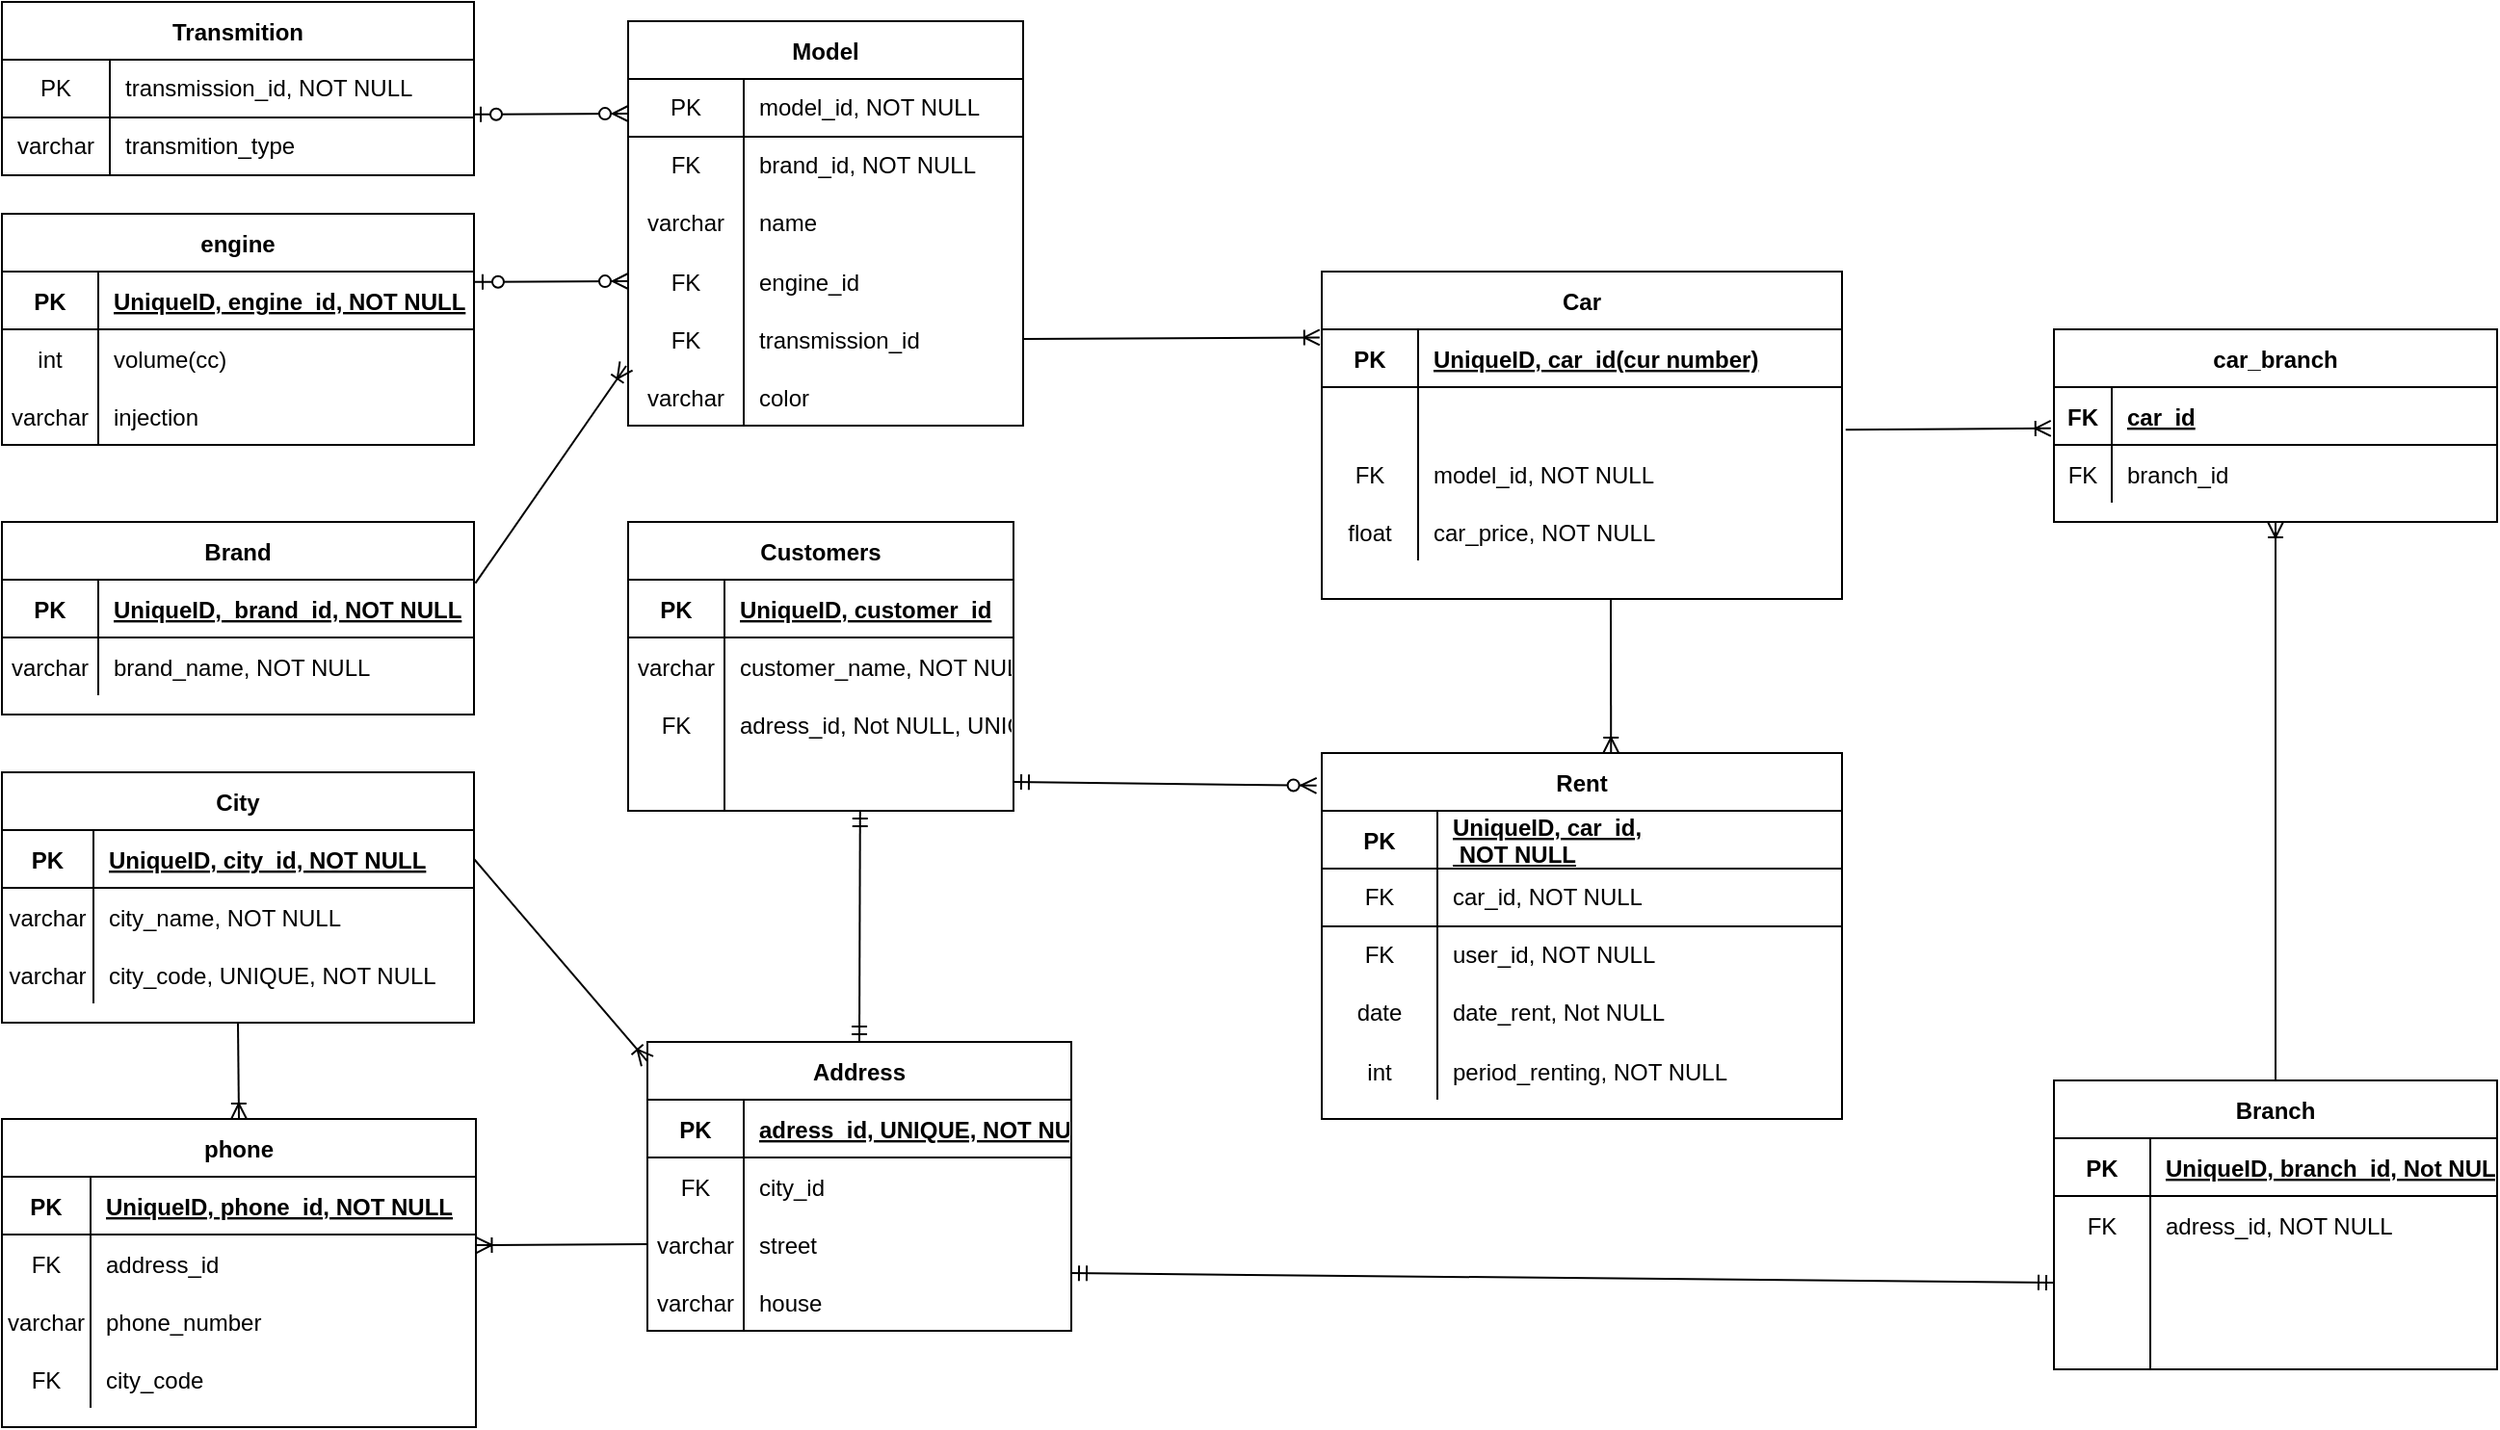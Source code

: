<mxfile version="15.5.9"><diagram id="n2FGrlMQgAxta0xHCmHT" name="Page-1"><mxGraphModel dx="3049" dy="2463" grid="1" gridSize="10" guides="1" tooltips="1" connect="1" arrows="1" fold="1" page="1" pageScale="1" pageWidth="827" pageHeight="1169" math="0" shadow="0"><root><mxCell id="0"/><mxCell id="1" parent="0"/><mxCell id="VEFFfXnzLs8elTCAbuvo-386" value="Customers" style="shape=table;startSize=30;container=1;collapsible=1;childLayout=tableLayout;fixedRows=1;rowLines=0;fontStyle=1;align=center;resizeLast=1;" parent="1" vertex="1"><mxGeometry y="-830" width="200" height="150" as="geometry"/></mxCell><mxCell id="VEFFfXnzLs8elTCAbuvo-387" value="" style="shape=partialRectangle;collapsible=0;dropTarget=0;pointerEvents=0;fillColor=none;top=0;left=0;bottom=1;right=0;points=[[0,0.5],[1,0.5]];portConstraint=eastwest;" parent="VEFFfXnzLs8elTCAbuvo-386" vertex="1"><mxGeometry y="30" width="200" height="30" as="geometry"/></mxCell><mxCell id="VEFFfXnzLs8elTCAbuvo-388" value="PK" style="shape=partialRectangle;connectable=0;fillColor=none;top=0;left=0;bottom=0;right=0;fontStyle=1;overflow=hidden;" parent="VEFFfXnzLs8elTCAbuvo-387" vertex="1"><mxGeometry width="50" height="30" as="geometry"><mxRectangle width="50" height="30" as="alternateBounds"/></mxGeometry></mxCell><mxCell id="VEFFfXnzLs8elTCAbuvo-389" value="UniqueID, customer_id" style="shape=partialRectangle;connectable=0;fillColor=none;top=0;left=0;bottom=0;right=0;align=left;spacingLeft=6;fontStyle=5;overflow=hidden;" parent="VEFFfXnzLs8elTCAbuvo-387" vertex="1"><mxGeometry x="50" width="150" height="30" as="geometry"><mxRectangle width="150" height="30" as="alternateBounds"/></mxGeometry></mxCell><mxCell id="VEFFfXnzLs8elTCAbuvo-390" value="" style="shape=partialRectangle;collapsible=0;dropTarget=0;pointerEvents=0;fillColor=none;top=0;left=0;bottom=0;right=0;points=[[0,0.5],[1,0.5]];portConstraint=eastwest;" parent="VEFFfXnzLs8elTCAbuvo-386" vertex="1"><mxGeometry y="60" width="200" height="30" as="geometry"/></mxCell><mxCell id="VEFFfXnzLs8elTCAbuvo-391" value="varchar" style="shape=partialRectangle;connectable=0;fillColor=none;top=0;left=0;bottom=0;right=0;editable=1;overflow=hidden;" parent="VEFFfXnzLs8elTCAbuvo-390" vertex="1"><mxGeometry width="50" height="30" as="geometry"><mxRectangle width="50" height="30" as="alternateBounds"/></mxGeometry></mxCell><mxCell id="VEFFfXnzLs8elTCAbuvo-392" value="customer_name, NOT NULL" style="shape=partialRectangle;connectable=0;fillColor=none;top=0;left=0;bottom=0;right=0;align=left;spacingLeft=6;overflow=hidden;" parent="VEFFfXnzLs8elTCAbuvo-390" vertex="1"><mxGeometry x="50" width="150" height="30" as="geometry"><mxRectangle width="150" height="30" as="alternateBounds"/></mxGeometry></mxCell><mxCell id="VEFFfXnzLs8elTCAbuvo-578" value="" style="shape=partialRectangle;collapsible=0;dropTarget=0;pointerEvents=0;fillColor=none;top=0;left=0;bottom=0;right=0;points=[[0,0.5],[1,0.5]];portConstraint=eastwest;" parent="VEFFfXnzLs8elTCAbuvo-386" vertex="1"><mxGeometry y="90" width="200" height="30" as="geometry"/></mxCell><mxCell id="VEFFfXnzLs8elTCAbuvo-579" value="FK" style="shape=partialRectangle;connectable=0;fillColor=none;top=0;left=0;bottom=0;right=0;fontStyle=0;overflow=hidden;" parent="VEFFfXnzLs8elTCAbuvo-578" vertex="1"><mxGeometry width="50" height="30" as="geometry"><mxRectangle width="50" height="30" as="alternateBounds"/></mxGeometry></mxCell><mxCell id="VEFFfXnzLs8elTCAbuvo-580" value="adress_id, Not NULL, UNIQUE" style="shape=partialRectangle;connectable=0;fillColor=none;top=0;left=0;bottom=0;right=0;align=left;spacingLeft=6;fontStyle=0;overflow=hidden;" parent="VEFFfXnzLs8elTCAbuvo-578" vertex="1"><mxGeometry x="50" width="150" height="30" as="geometry"><mxRectangle width="150" height="30" as="alternateBounds"/></mxGeometry></mxCell><mxCell id="VEFFfXnzLs8elTCAbuvo-393" value="" style="shape=partialRectangle;collapsible=0;dropTarget=0;pointerEvents=0;fillColor=none;top=0;left=0;bottom=0;right=0;points=[[0,0.5],[1,0.5]];portConstraint=eastwest;" parent="VEFFfXnzLs8elTCAbuvo-386" vertex="1"><mxGeometry y="120" width="200" height="30" as="geometry"/></mxCell><mxCell id="VEFFfXnzLs8elTCAbuvo-394" value="" style="shape=partialRectangle;connectable=0;fillColor=none;top=0;left=0;bottom=0;right=0;editable=1;overflow=hidden;" parent="VEFFfXnzLs8elTCAbuvo-393" vertex="1"><mxGeometry width="50" height="30" as="geometry"><mxRectangle width="50" height="30" as="alternateBounds"/></mxGeometry></mxCell><mxCell id="VEFFfXnzLs8elTCAbuvo-395" value="" style="shape=partialRectangle;connectable=0;fillColor=none;top=0;left=0;bottom=0;right=0;align=left;spacingLeft=6;overflow=hidden;" parent="VEFFfXnzLs8elTCAbuvo-393" vertex="1"><mxGeometry x="50" width="150" height="30" as="geometry"><mxRectangle width="150" height="30" as="alternateBounds"/></mxGeometry></mxCell><mxCell id="VEFFfXnzLs8elTCAbuvo-399" value="Address" style="shape=table;startSize=30;container=1;collapsible=1;childLayout=tableLayout;fixedRows=1;rowLines=0;fontStyle=1;align=center;resizeLast=1;" parent="1" vertex="1"><mxGeometry x="10" y="-560" width="220" height="150" as="geometry"/></mxCell><mxCell id="VEFFfXnzLs8elTCAbuvo-400" value="" style="shape=partialRectangle;collapsible=0;dropTarget=0;pointerEvents=0;fillColor=none;top=0;left=0;bottom=1;right=0;points=[[0,0.5],[1,0.5]];portConstraint=eastwest;" parent="VEFFfXnzLs8elTCAbuvo-399" vertex="1"><mxGeometry y="30" width="220" height="30" as="geometry"/></mxCell><mxCell id="VEFFfXnzLs8elTCAbuvo-401" value="PK" style="shape=partialRectangle;connectable=0;fillColor=none;top=0;left=0;bottom=0;right=0;fontStyle=1;overflow=hidden;" parent="VEFFfXnzLs8elTCAbuvo-400" vertex="1"><mxGeometry width="50" height="30" as="geometry"><mxRectangle width="50" height="30" as="alternateBounds"/></mxGeometry></mxCell><mxCell id="VEFFfXnzLs8elTCAbuvo-402" value="adress_id, UNIQUE, NOT NULL" style="shape=partialRectangle;connectable=0;fillColor=none;top=0;left=0;bottom=0;right=0;align=left;spacingLeft=6;fontStyle=5;overflow=hidden;" parent="VEFFfXnzLs8elTCAbuvo-400" vertex="1"><mxGeometry x="50" width="170" height="30" as="geometry"><mxRectangle width="170" height="30" as="alternateBounds"/></mxGeometry></mxCell><mxCell id="VEFFfXnzLs8elTCAbuvo-403" value="" style="shape=partialRectangle;collapsible=0;dropTarget=0;pointerEvents=0;fillColor=none;top=0;left=0;bottom=0;right=0;points=[[0,0.5],[1,0.5]];portConstraint=eastwest;" parent="VEFFfXnzLs8elTCAbuvo-399" vertex="1"><mxGeometry y="60" width="220" height="30" as="geometry"/></mxCell><mxCell id="VEFFfXnzLs8elTCAbuvo-404" value="FK" style="shape=partialRectangle;connectable=0;fillColor=none;top=0;left=0;bottom=0;right=0;editable=1;overflow=hidden;" parent="VEFFfXnzLs8elTCAbuvo-403" vertex="1"><mxGeometry width="50" height="30" as="geometry"><mxRectangle width="50" height="30" as="alternateBounds"/></mxGeometry></mxCell><mxCell id="VEFFfXnzLs8elTCAbuvo-405" value="city_id" style="shape=partialRectangle;connectable=0;fillColor=none;top=0;left=0;bottom=0;right=0;align=left;spacingLeft=6;overflow=hidden;" parent="VEFFfXnzLs8elTCAbuvo-403" vertex="1"><mxGeometry x="50" width="170" height="30" as="geometry"><mxRectangle width="170" height="30" as="alternateBounds"/></mxGeometry></mxCell><mxCell id="VEFFfXnzLs8elTCAbuvo-478" value="" style="shape=partialRectangle;collapsible=0;dropTarget=0;pointerEvents=0;fillColor=none;top=0;left=0;bottom=0;right=0;points=[[0,0.5],[1,0.5]];portConstraint=eastwest;" parent="VEFFfXnzLs8elTCAbuvo-399" vertex="1"><mxGeometry y="90" width="220" height="30" as="geometry"/></mxCell><mxCell id="VEFFfXnzLs8elTCAbuvo-479" value="varchar" style="shape=partialRectangle;connectable=0;fillColor=none;top=0;left=0;bottom=0;right=0;editable=1;overflow=hidden;" parent="VEFFfXnzLs8elTCAbuvo-478" vertex="1"><mxGeometry width="50" height="30" as="geometry"><mxRectangle width="50" height="30" as="alternateBounds"/></mxGeometry></mxCell><mxCell id="VEFFfXnzLs8elTCAbuvo-480" value="street" style="shape=partialRectangle;connectable=0;fillColor=none;top=0;left=0;bottom=0;right=0;align=left;spacingLeft=6;overflow=hidden;" parent="VEFFfXnzLs8elTCAbuvo-478" vertex="1"><mxGeometry x="50" width="170" height="30" as="geometry"><mxRectangle width="170" height="30" as="alternateBounds"/></mxGeometry></mxCell><mxCell id="VEFFfXnzLs8elTCAbuvo-481" value="" style="shape=partialRectangle;collapsible=0;dropTarget=0;pointerEvents=0;fillColor=none;top=0;left=0;bottom=0;right=0;points=[[0,0.5],[1,0.5]];portConstraint=eastwest;" parent="VEFFfXnzLs8elTCAbuvo-399" vertex="1"><mxGeometry y="120" width="220" height="30" as="geometry"/></mxCell><mxCell id="VEFFfXnzLs8elTCAbuvo-482" value="varchar" style="shape=partialRectangle;connectable=0;fillColor=none;top=0;left=0;bottom=0;right=0;editable=1;overflow=hidden;" parent="VEFFfXnzLs8elTCAbuvo-481" vertex="1"><mxGeometry width="50" height="30" as="geometry"><mxRectangle width="50" height="30" as="alternateBounds"/></mxGeometry></mxCell><mxCell id="VEFFfXnzLs8elTCAbuvo-483" value="house" style="shape=partialRectangle;connectable=0;fillColor=none;top=0;left=0;bottom=0;right=0;align=left;spacingLeft=6;overflow=hidden;" parent="VEFFfXnzLs8elTCAbuvo-481" vertex="1"><mxGeometry x="50" width="170" height="30" as="geometry"><mxRectangle width="170" height="30" as="alternateBounds"/></mxGeometry></mxCell><mxCell id="VEFFfXnzLs8elTCAbuvo-414" value="Car" style="shape=table;startSize=30;container=1;collapsible=1;childLayout=tableLayout;fixedRows=1;rowLines=0;fontStyle=1;align=center;resizeLast=1;" parent="1" vertex="1"><mxGeometry x="360" y="-960" width="270" height="170" as="geometry"/></mxCell><mxCell id="VEFFfXnzLs8elTCAbuvo-415" value="" style="shape=partialRectangle;collapsible=0;dropTarget=0;pointerEvents=0;fillColor=none;top=0;left=0;bottom=1;right=0;points=[[0,0.5],[1,0.5]];portConstraint=eastwest;" parent="VEFFfXnzLs8elTCAbuvo-414" vertex="1"><mxGeometry y="30" width="270" height="30" as="geometry"/></mxCell><mxCell id="VEFFfXnzLs8elTCAbuvo-416" value="PK" style="shape=partialRectangle;connectable=0;fillColor=none;top=0;left=0;bottom=0;right=0;fontStyle=1;overflow=hidden;" parent="VEFFfXnzLs8elTCAbuvo-415" vertex="1"><mxGeometry width="50" height="30" as="geometry"><mxRectangle width="50" height="30" as="alternateBounds"/></mxGeometry></mxCell><mxCell id="VEFFfXnzLs8elTCAbuvo-417" value="UniqueID, car_id(cur number)" style="shape=partialRectangle;connectable=0;fillColor=none;top=0;left=0;bottom=0;right=0;align=left;spacingLeft=6;fontStyle=5;overflow=hidden;" parent="VEFFfXnzLs8elTCAbuvo-415" vertex="1"><mxGeometry x="50" width="220" height="30" as="geometry"><mxRectangle width="220" height="30" as="alternateBounds"/></mxGeometry></mxCell><mxCell id="VEFFfXnzLs8elTCAbuvo-418" value="" style="shape=partialRectangle;collapsible=0;dropTarget=0;pointerEvents=0;fillColor=none;top=0;left=0;bottom=0;right=0;points=[[0,0.5],[1,0.5]];portConstraint=eastwest;" parent="VEFFfXnzLs8elTCAbuvo-414" vertex="1"><mxGeometry y="60" width="270" height="30" as="geometry"/></mxCell><mxCell id="VEFFfXnzLs8elTCAbuvo-419" value="" style="shape=partialRectangle;connectable=0;fillColor=none;top=0;left=0;bottom=0;right=0;editable=1;overflow=hidden;" parent="VEFFfXnzLs8elTCAbuvo-418" vertex="1"><mxGeometry width="50" height="30" as="geometry"><mxRectangle width="50" height="30" as="alternateBounds"/></mxGeometry></mxCell><mxCell id="VEFFfXnzLs8elTCAbuvo-420" value="" style="shape=partialRectangle;connectable=0;fillColor=none;top=0;left=0;bottom=0;right=0;align=left;spacingLeft=6;overflow=hidden;" parent="VEFFfXnzLs8elTCAbuvo-418" vertex="1"><mxGeometry x="50" width="220" height="30" as="geometry"><mxRectangle width="220" height="30" as="alternateBounds"/></mxGeometry></mxCell><mxCell id="VEFFfXnzLs8elTCAbuvo-509" value="" style="shape=partialRectangle;collapsible=0;dropTarget=0;pointerEvents=0;fillColor=none;top=0;left=0;bottom=0;right=0;points=[[0,0.5],[1,0.5]];portConstraint=eastwest;" parent="VEFFfXnzLs8elTCAbuvo-414" vertex="1"><mxGeometry y="90" width="270" height="30" as="geometry"/></mxCell><mxCell id="VEFFfXnzLs8elTCAbuvo-510" value="FK" style="shape=partialRectangle;connectable=0;fillColor=none;top=0;left=0;bottom=0;right=0;editable=1;overflow=hidden;" parent="VEFFfXnzLs8elTCAbuvo-509" vertex="1"><mxGeometry width="50" height="30" as="geometry"><mxRectangle width="50" height="30" as="alternateBounds"/></mxGeometry></mxCell><mxCell id="VEFFfXnzLs8elTCAbuvo-511" value="model_id, NOT NULL" style="shape=partialRectangle;connectable=0;fillColor=none;top=0;left=0;bottom=0;right=0;align=left;spacingLeft=6;overflow=hidden;" parent="VEFFfXnzLs8elTCAbuvo-509" vertex="1"><mxGeometry x="50" width="220" height="30" as="geometry"><mxRectangle width="220" height="30" as="alternateBounds"/></mxGeometry></mxCell><mxCell id="VEFFfXnzLs8elTCAbuvo-421" value="" style="shape=partialRectangle;collapsible=0;dropTarget=0;pointerEvents=0;fillColor=none;top=0;left=0;bottom=0;right=0;points=[[0,0.5],[1,0.5]];portConstraint=eastwest;" parent="VEFFfXnzLs8elTCAbuvo-414" vertex="1"><mxGeometry y="120" width="270" height="30" as="geometry"/></mxCell><mxCell id="VEFFfXnzLs8elTCAbuvo-422" value="float" style="shape=partialRectangle;connectable=0;fillColor=none;top=0;left=0;bottom=0;right=0;editable=1;overflow=hidden;" parent="VEFFfXnzLs8elTCAbuvo-421" vertex="1"><mxGeometry width="50" height="30" as="geometry"><mxRectangle width="50" height="30" as="alternateBounds"/></mxGeometry></mxCell><mxCell id="VEFFfXnzLs8elTCAbuvo-423" value="car_price, NOT NULL" style="shape=partialRectangle;connectable=0;fillColor=none;top=0;left=0;bottom=0;right=0;align=left;spacingLeft=6;overflow=hidden;" parent="VEFFfXnzLs8elTCAbuvo-421" vertex="1"><mxGeometry x="50" width="220" height="30" as="geometry"><mxRectangle width="220" height="30" as="alternateBounds"/></mxGeometry></mxCell><mxCell id="VEFFfXnzLs8elTCAbuvo-460" value="Branch" style="shape=table;startSize=30;container=1;collapsible=1;childLayout=tableLayout;fixedRows=1;rowLines=0;fontStyle=1;align=center;resizeLast=1;" parent="1" vertex="1"><mxGeometry x="740" y="-540" width="230" height="150" as="geometry"/></mxCell><mxCell id="VEFFfXnzLs8elTCAbuvo-461" value="" style="shape=partialRectangle;collapsible=0;dropTarget=0;pointerEvents=0;fillColor=none;top=0;left=0;bottom=1;right=0;points=[[0,0.5],[1,0.5]];portConstraint=eastwest;" parent="VEFFfXnzLs8elTCAbuvo-460" vertex="1"><mxGeometry y="30" width="230" height="30" as="geometry"/></mxCell><mxCell id="VEFFfXnzLs8elTCAbuvo-462" value="PK" style="shape=partialRectangle;connectable=0;fillColor=none;top=0;left=0;bottom=0;right=0;fontStyle=1;overflow=hidden;" parent="VEFFfXnzLs8elTCAbuvo-461" vertex="1"><mxGeometry width="50" height="30" as="geometry"><mxRectangle width="50" height="30" as="alternateBounds"/></mxGeometry></mxCell><mxCell id="VEFFfXnzLs8elTCAbuvo-463" value="UniqueID, branch_id, Not NULL" style="shape=partialRectangle;connectable=0;fillColor=none;top=0;left=0;bottom=0;right=0;align=left;spacingLeft=6;fontStyle=5;overflow=hidden;" parent="VEFFfXnzLs8elTCAbuvo-461" vertex="1"><mxGeometry x="50" width="180" height="30" as="geometry"><mxRectangle width="180" height="30" as="alternateBounds"/></mxGeometry></mxCell><mxCell id="VEFFfXnzLs8elTCAbuvo-487" value="" style="shape=partialRectangle;collapsible=0;dropTarget=0;pointerEvents=0;fillColor=none;top=0;left=0;bottom=0;right=0;points=[[0,0.5],[1,0.5]];portConstraint=eastwest;" parent="VEFFfXnzLs8elTCAbuvo-460" vertex="1"><mxGeometry y="60" width="230" height="30" as="geometry"/></mxCell><mxCell id="VEFFfXnzLs8elTCAbuvo-488" value="FK" style="shape=partialRectangle;connectable=0;fillColor=none;top=0;left=0;bottom=0;right=0;editable=1;overflow=hidden;" parent="VEFFfXnzLs8elTCAbuvo-487" vertex="1"><mxGeometry width="50" height="30" as="geometry"><mxRectangle width="50" height="30" as="alternateBounds"/></mxGeometry></mxCell><mxCell id="VEFFfXnzLs8elTCAbuvo-489" value="adress_id, NOT NULL" style="shape=partialRectangle;connectable=0;fillColor=none;top=0;left=0;bottom=0;right=0;align=left;spacingLeft=6;overflow=hidden;" parent="VEFFfXnzLs8elTCAbuvo-487" vertex="1"><mxGeometry x="50" width="180" height="30" as="geometry"><mxRectangle width="180" height="30" as="alternateBounds"/></mxGeometry></mxCell><mxCell id="VEFFfXnzLs8elTCAbuvo-484" value="" style="shape=partialRectangle;collapsible=0;dropTarget=0;pointerEvents=0;fillColor=none;top=0;left=0;bottom=0;right=0;points=[[0,0.5],[1,0.5]];portConstraint=eastwest;" parent="VEFFfXnzLs8elTCAbuvo-460" vertex="1"><mxGeometry y="90" width="230" height="30" as="geometry"/></mxCell><mxCell id="VEFFfXnzLs8elTCAbuvo-485" value="" style="shape=partialRectangle;connectable=0;fillColor=none;top=0;left=0;bottom=0;right=0;editable=1;overflow=hidden;" parent="VEFFfXnzLs8elTCAbuvo-484" vertex="1"><mxGeometry width="50" height="30" as="geometry"><mxRectangle width="50" height="30" as="alternateBounds"/></mxGeometry></mxCell><mxCell id="VEFFfXnzLs8elTCAbuvo-486" value="" style="shape=partialRectangle;connectable=0;fillColor=none;top=0;left=0;bottom=0;right=0;align=left;spacingLeft=6;overflow=hidden;" parent="VEFFfXnzLs8elTCAbuvo-484" vertex="1"><mxGeometry x="50" width="180" height="30" as="geometry"><mxRectangle width="180" height="30" as="alternateBounds"/></mxGeometry></mxCell><mxCell id="VEFFfXnzLs8elTCAbuvo-464" value="" style="shape=partialRectangle;collapsible=0;dropTarget=0;pointerEvents=0;fillColor=none;top=0;left=0;bottom=0;right=0;points=[[0,0.5],[1,0.5]];portConstraint=eastwest;" parent="VEFFfXnzLs8elTCAbuvo-460" vertex="1"><mxGeometry y="120" width="230" height="30" as="geometry"/></mxCell><mxCell id="VEFFfXnzLs8elTCAbuvo-465" value="" style="shape=partialRectangle;connectable=0;fillColor=none;top=0;left=0;bottom=0;right=0;editable=1;overflow=hidden;" parent="VEFFfXnzLs8elTCAbuvo-464" vertex="1"><mxGeometry width="50" height="30" as="geometry"><mxRectangle width="50" height="30" as="alternateBounds"/></mxGeometry></mxCell><mxCell id="VEFFfXnzLs8elTCAbuvo-466" value="" style="shape=partialRectangle;connectable=0;fillColor=none;top=0;left=0;bottom=0;right=0;align=left;spacingLeft=6;overflow=hidden;" parent="VEFFfXnzLs8elTCAbuvo-464" vertex="1"><mxGeometry x="50" width="180" height="30" as="geometry"><mxRectangle width="180" height="30" as="alternateBounds"/></mxGeometry></mxCell><mxCell id="VEFFfXnzLs8elTCAbuvo-496" value="Brand" style="shape=table;startSize=30;container=1;collapsible=1;childLayout=tableLayout;fixedRows=1;rowLines=0;fontStyle=1;align=center;resizeLast=1;" parent="1" vertex="1"><mxGeometry x="-325" y="-830" width="245" height="100" as="geometry"/></mxCell><mxCell id="VEFFfXnzLs8elTCAbuvo-497" value="" style="shape=partialRectangle;collapsible=0;dropTarget=0;pointerEvents=0;fillColor=none;top=0;left=0;bottom=1;right=0;points=[[0,0.5],[1,0.5]];portConstraint=eastwest;" parent="VEFFfXnzLs8elTCAbuvo-496" vertex="1"><mxGeometry y="30" width="245" height="30" as="geometry"/></mxCell><mxCell id="VEFFfXnzLs8elTCAbuvo-498" value="PK" style="shape=partialRectangle;connectable=0;fillColor=none;top=0;left=0;bottom=0;right=0;fontStyle=1;overflow=hidden;" parent="VEFFfXnzLs8elTCAbuvo-497" vertex="1"><mxGeometry width="50" height="30" as="geometry"><mxRectangle width="50" height="30" as="alternateBounds"/></mxGeometry></mxCell><mxCell id="VEFFfXnzLs8elTCAbuvo-499" value="UniqueID,  brand_id, NOT NULL" style="shape=partialRectangle;connectable=0;fillColor=none;top=0;left=0;bottom=0;right=0;align=left;spacingLeft=6;fontStyle=5;overflow=hidden;" parent="VEFFfXnzLs8elTCAbuvo-497" vertex="1"><mxGeometry x="50" width="195" height="30" as="geometry"><mxRectangle width="195" height="30" as="alternateBounds"/></mxGeometry></mxCell><mxCell id="VEFFfXnzLs8elTCAbuvo-500" value="" style="shape=partialRectangle;collapsible=0;dropTarget=0;pointerEvents=0;fillColor=none;top=0;left=0;bottom=0;right=0;points=[[0,0.5],[1,0.5]];portConstraint=eastwest;" parent="VEFFfXnzLs8elTCAbuvo-496" vertex="1"><mxGeometry y="60" width="245" height="30" as="geometry"/></mxCell><mxCell id="VEFFfXnzLs8elTCAbuvo-501" value="varchar" style="shape=partialRectangle;connectable=0;fillColor=none;top=0;left=0;bottom=0;right=0;editable=1;overflow=hidden;" parent="VEFFfXnzLs8elTCAbuvo-500" vertex="1"><mxGeometry width="50" height="30" as="geometry"><mxRectangle width="50" height="30" as="alternateBounds"/></mxGeometry></mxCell><mxCell id="VEFFfXnzLs8elTCAbuvo-502" value="brand_name, NOT NULL" style="shape=partialRectangle;connectable=0;fillColor=none;top=0;left=0;bottom=0;right=0;align=left;spacingLeft=6;overflow=hidden;" parent="VEFFfXnzLs8elTCAbuvo-500" vertex="1"><mxGeometry x="50" width="195" height="30" as="geometry"><mxRectangle width="195" height="30" as="alternateBounds"/></mxGeometry></mxCell><mxCell id="VEFFfXnzLs8elTCAbuvo-512" value="" style="fontSize=12;html=1;endArrow=ERoneToMany;rounded=0;exitX=1.003;exitY=0.318;exitDx=0;exitDy=0;exitPerimeter=0;" parent="1" edge="1" source="VEFFfXnzLs8elTCAbuvo-496"><mxGeometry width="100" height="100" relative="1" as="geometry"><mxPoint x="115" y="-1170" as="sourcePoint"/><mxPoint x="-1" y="-911" as="targetPoint"/></mxGeometry></mxCell><mxCell id="VEFFfXnzLs8elTCAbuvo-527" value="car_branch" style="shape=table;startSize=30;container=1;collapsible=1;childLayout=tableLayout;fixedRows=1;rowLines=0;fontStyle=1;align=center;resizeLast=1;" parent="1" vertex="1"><mxGeometry x="740" y="-930" width="230" height="100" as="geometry"/></mxCell><mxCell id="VEFFfXnzLs8elTCAbuvo-528" value="" style="shape=partialRectangle;collapsible=0;dropTarget=0;pointerEvents=0;fillColor=none;top=0;left=0;bottom=1;right=0;points=[[0,0.5],[1,0.5]];portConstraint=eastwest;" parent="VEFFfXnzLs8elTCAbuvo-527" vertex="1"><mxGeometry y="30" width="230" height="30" as="geometry"/></mxCell><mxCell id="VEFFfXnzLs8elTCAbuvo-529" value="FK" style="shape=partialRectangle;connectable=0;fillColor=none;top=0;left=0;bottom=0;right=0;fontStyle=1;overflow=hidden;" parent="VEFFfXnzLs8elTCAbuvo-528" vertex="1"><mxGeometry width="30" height="30" as="geometry"><mxRectangle width="30" height="30" as="alternateBounds"/></mxGeometry></mxCell><mxCell id="VEFFfXnzLs8elTCAbuvo-530" value="car_id" style="shape=partialRectangle;connectable=0;fillColor=none;top=0;left=0;bottom=0;right=0;align=left;spacingLeft=6;fontStyle=5;overflow=hidden;" parent="VEFFfXnzLs8elTCAbuvo-528" vertex="1"><mxGeometry x="30" width="200" height="30" as="geometry"><mxRectangle width="200" height="30" as="alternateBounds"/></mxGeometry></mxCell><mxCell id="VEFFfXnzLs8elTCAbuvo-531" value="" style="shape=partialRectangle;collapsible=0;dropTarget=0;pointerEvents=0;fillColor=none;top=0;left=0;bottom=0;right=0;points=[[0,0.5],[1,0.5]];portConstraint=eastwest;" parent="VEFFfXnzLs8elTCAbuvo-527" vertex="1"><mxGeometry y="60" width="230" height="30" as="geometry"/></mxCell><mxCell id="VEFFfXnzLs8elTCAbuvo-532" value="FK" style="shape=partialRectangle;connectable=0;fillColor=none;top=0;left=0;bottom=0;right=0;editable=1;overflow=hidden;" parent="VEFFfXnzLs8elTCAbuvo-531" vertex="1"><mxGeometry width="30" height="30" as="geometry"><mxRectangle width="30" height="30" as="alternateBounds"/></mxGeometry></mxCell><mxCell id="VEFFfXnzLs8elTCAbuvo-533" value="branch_id" style="shape=partialRectangle;connectable=0;fillColor=none;top=0;left=0;bottom=0;right=0;align=left;spacingLeft=6;overflow=hidden;" parent="VEFFfXnzLs8elTCAbuvo-531" vertex="1"><mxGeometry x="30" width="200" height="30" as="geometry"><mxRectangle width="200" height="30" as="alternateBounds"/></mxGeometry></mxCell><mxCell id="VEFFfXnzLs8elTCAbuvo-558" value="" style="fontSize=12;html=1;endArrow=ERoneToMany;rounded=0;" parent="1" source="VEFFfXnzLs8elTCAbuvo-460" edge="1"><mxGeometry width="100" height="100" relative="1" as="geometry"><mxPoint x="990" y="-260" as="sourcePoint"/><mxPoint x="855" y="-830" as="targetPoint"/></mxGeometry></mxCell><mxCell id="VEFFfXnzLs8elTCAbuvo-562" value="" style="fontSize=12;html=1;endArrow=ERoneToMany;rounded=0;entryX=-0.007;entryY=0.714;entryDx=0;entryDy=0;exitX=1.007;exitY=0.738;exitDx=0;exitDy=0;exitPerimeter=0;entryPerimeter=0;" parent="1" source="VEFFfXnzLs8elTCAbuvo-418" target="VEFFfXnzLs8elTCAbuvo-528" edge="1"><mxGeometry width="100" height="100" relative="1" as="geometry"><mxPoint x="700" y="-640" as="sourcePoint"/><mxPoint x="800" y="-740" as="targetPoint"/></mxGeometry></mxCell><mxCell id="VEFFfXnzLs8elTCAbuvo-563" value="" style="fontSize=12;html=1;endArrow=ERmandOne;startArrow=ERmandOne;rounded=0;exitX=0.5;exitY=0;exitDx=0;exitDy=0;entryX=0.602;entryY=1.001;entryDx=0;entryDy=0;entryPerimeter=0;" parent="1" source="VEFFfXnzLs8elTCAbuvo-399" target="VEFFfXnzLs8elTCAbuvo-393" edge="1"><mxGeometry width="100" height="100" relative="1" as="geometry"><mxPoint x="180" y="-270" as="sourcePoint"/><mxPoint x="280" y="-370" as="targetPoint"/></mxGeometry></mxCell><mxCell id="VEFFfXnzLs8elTCAbuvo-564" value="" style="fontSize=12;html=1;endArrow=ERmandOne;startArrow=ERmandOne;rounded=0;entryX=0;entryY=0.5;entryDx=0;entryDy=0;exitX=1;exitY=0.002;exitDx=0;exitDy=0;exitPerimeter=0;" parent="1" source="VEFFfXnzLs8elTCAbuvo-481" target="VEFFfXnzLs8elTCAbuvo-484" edge="1"><mxGeometry width="100" height="100" relative="1" as="geometry"><mxPoint x="230" y="-435" as="sourcePoint"/><mxPoint x="730" y="-165" as="targetPoint"/></mxGeometry></mxCell><mxCell id="cL4pghnse88H4pVQ6qrn-2" value="" style="fontSize=12;html=1;endArrow=ERzeroToMany;startArrow=ERmandOne;rounded=0;exitX=1;exitY=0.5;exitDx=0;exitDy=0;entryX=-0.01;entryY=0.089;entryDx=0;entryDy=0;entryPerimeter=0;" parent="1" source="VEFFfXnzLs8elTCAbuvo-393" target="AbXS_fW72B8Hmb9Y4uOb-1" edge="1"><mxGeometry width="100" height="100" relative="1" as="geometry"><mxPoint x="-110" y="-760" as="sourcePoint"/><mxPoint x="120" y="-970" as="targetPoint"/></mxGeometry></mxCell><mxCell id="AbXS_fW72B8Hmb9Y4uOb-1" value="Rent" style="shape=table;startSize=30;container=1;collapsible=0;childLayout=tableLayout;fixedRows=1;rowLines=0;fontStyle=1;align=center;pointerEvents=1;" parent="1" vertex="1"><mxGeometry x="360" y="-710" width="270" height="190" as="geometry"/></mxCell><mxCell id="AbXS_fW72B8Hmb9Y4uOb-17" value="" style="shape=partialRectangle;collapsible=0;dropTarget=0;pointerEvents=0;fillColor=none;top=0;left=0;bottom=1;right=0;points=[[0,0.5],[1,0.5]];portConstraint=eastwest;" parent="AbXS_fW72B8Hmb9Y4uOb-1" vertex="1"><mxGeometry y="30" width="270" height="30" as="geometry"/></mxCell><mxCell id="AbXS_fW72B8Hmb9Y4uOb-18" value="PK" style="shape=partialRectangle;connectable=0;fillColor=none;top=0;left=0;bottom=0;right=0;fontStyle=1;overflow=hidden;" parent="AbXS_fW72B8Hmb9Y4uOb-17" vertex="1"><mxGeometry width="60" height="30" as="geometry"><mxRectangle width="60" height="30" as="alternateBounds"/></mxGeometry></mxCell><mxCell id="AbXS_fW72B8Hmb9Y4uOb-19" value="UniqueID, car_id,&#xa; NOT NULL" style="shape=partialRectangle;connectable=0;fillColor=none;top=0;left=0;bottom=0;right=0;align=left;spacingLeft=6;fontStyle=5;overflow=hidden;" parent="AbXS_fW72B8Hmb9Y4uOb-17" vertex="1"><mxGeometry x="60" width="210" height="30" as="geometry"><mxRectangle width="210" height="30" as="alternateBounds"/></mxGeometry></mxCell><mxCell id="AbXS_fW72B8Hmb9Y4uOb-2" value="" style="shape=partialRectangle;html=1;whiteSpace=wrap;collapsible=0;dropTarget=0;pointerEvents=1;fillColor=none;top=0;left=0;bottom=1;right=0;points=[[0,0.5],[1,0.5]];portConstraint=eastwest;" parent="AbXS_fW72B8Hmb9Y4uOb-1" vertex="1"><mxGeometry y="60" width="270" height="30" as="geometry"/></mxCell><mxCell id="AbXS_fW72B8Hmb9Y4uOb-3" value="FK" style="shape=partialRectangle;html=1;whiteSpace=wrap;connectable=0;fillColor=none;top=0;left=0;bottom=0;right=0;overflow=hidden;pointerEvents=1;" parent="AbXS_fW72B8Hmb9Y4uOb-2" vertex="1"><mxGeometry width="60" height="30" as="geometry"><mxRectangle width="60" height="30" as="alternateBounds"/></mxGeometry></mxCell><mxCell id="AbXS_fW72B8Hmb9Y4uOb-4" value="car_id, NOT NULL" style="shape=partialRectangle;html=1;whiteSpace=wrap;connectable=0;fillColor=none;top=0;left=0;bottom=0;right=0;align=left;spacingLeft=6;overflow=hidden;pointerEvents=1;" parent="AbXS_fW72B8Hmb9Y4uOb-2" vertex="1"><mxGeometry x="60" width="210" height="30" as="geometry"><mxRectangle width="210" height="30" as="alternateBounds"/></mxGeometry></mxCell><mxCell id="AbXS_fW72B8Hmb9Y4uOb-5" value="" style="shape=partialRectangle;html=1;whiteSpace=wrap;collapsible=0;dropTarget=0;pointerEvents=1;fillColor=none;top=0;left=0;bottom=0;right=0;points=[[0,0.5],[1,0.5]];portConstraint=eastwest;" parent="AbXS_fW72B8Hmb9Y4uOb-1" vertex="1"><mxGeometry y="90" width="270" height="30" as="geometry"/></mxCell><mxCell id="AbXS_fW72B8Hmb9Y4uOb-6" value="FK" style="shape=partialRectangle;html=1;whiteSpace=wrap;connectable=0;fillColor=none;top=0;left=0;bottom=0;right=0;overflow=hidden;pointerEvents=1;" parent="AbXS_fW72B8Hmb9Y4uOb-5" vertex="1"><mxGeometry width="60" height="30" as="geometry"><mxRectangle width="60" height="30" as="alternateBounds"/></mxGeometry></mxCell><mxCell id="AbXS_fW72B8Hmb9Y4uOb-7" value="user_id, NOT NULL" style="shape=partialRectangle;html=1;whiteSpace=wrap;connectable=0;fillColor=none;top=0;left=0;bottom=0;right=0;align=left;spacingLeft=6;overflow=hidden;pointerEvents=1;" parent="AbXS_fW72B8Hmb9Y4uOb-5" vertex="1"><mxGeometry x="60" width="210" height="30" as="geometry"><mxRectangle width="210" height="30" as="alternateBounds"/></mxGeometry></mxCell><mxCell id="AbXS_fW72B8Hmb9Y4uOb-8" value="" style="shape=partialRectangle;html=1;whiteSpace=wrap;collapsible=0;dropTarget=0;pointerEvents=1;fillColor=none;top=0;left=0;bottom=0;right=0;points=[[0,0.5],[1,0.5]];portConstraint=eastwest;" parent="AbXS_fW72B8Hmb9Y4uOb-1" vertex="1"><mxGeometry y="120" width="270" height="30" as="geometry"/></mxCell><mxCell id="AbXS_fW72B8Hmb9Y4uOb-9" value="date" style="shape=partialRectangle;html=1;whiteSpace=wrap;connectable=0;fillColor=none;top=0;left=0;bottom=0;right=0;overflow=hidden;pointerEvents=1;" parent="AbXS_fW72B8Hmb9Y4uOb-8" vertex="1"><mxGeometry width="60" height="30" as="geometry"><mxRectangle width="60" height="30" as="alternateBounds"/></mxGeometry></mxCell><mxCell id="AbXS_fW72B8Hmb9Y4uOb-10" value="date_rent, Not NULL" style="shape=partialRectangle;html=1;whiteSpace=wrap;connectable=0;fillColor=none;top=0;left=0;bottom=0;right=0;align=left;spacingLeft=6;overflow=hidden;pointerEvents=1;" parent="AbXS_fW72B8Hmb9Y4uOb-8" vertex="1"><mxGeometry x="60" width="210" height="30" as="geometry"><mxRectangle width="210" height="30" as="alternateBounds"/></mxGeometry></mxCell><mxCell id="AbXS_fW72B8Hmb9Y4uOb-13" value="" style="shape=partialRectangle;collapsible=0;dropTarget=0;pointerEvents=0;fillColor=none;top=0;left=0;bottom=0;right=0;points=[[0,0.5],[1,0.5]];portConstraint=eastwest;" parent="AbXS_fW72B8Hmb9Y4uOb-1" vertex="1"><mxGeometry y="150" width="270" height="30" as="geometry"/></mxCell><mxCell id="AbXS_fW72B8Hmb9Y4uOb-14" value="int" style="shape=partialRectangle;connectable=0;fillColor=none;top=0;left=0;bottom=0;right=0;editable=1;overflow=hidden;" parent="AbXS_fW72B8Hmb9Y4uOb-13" vertex="1"><mxGeometry width="60" height="30" as="geometry"><mxRectangle width="60" height="30" as="alternateBounds"/></mxGeometry></mxCell><mxCell id="AbXS_fW72B8Hmb9Y4uOb-15" value="period_renting, NOT NULL" style="shape=partialRectangle;connectable=0;fillColor=none;top=0;left=0;bottom=0;right=0;align=left;spacingLeft=6;overflow=hidden;" parent="AbXS_fW72B8Hmb9Y4uOb-13" vertex="1"><mxGeometry x="60" width="210" height="30" as="geometry"><mxRectangle width="210" height="30" as="alternateBounds"/></mxGeometry></mxCell><mxCell id="AbXS_fW72B8Hmb9Y4uOb-16" value="" style="fontSize=12;html=1;endArrow=ERoneToMany;rounded=0;entryX=0.556;entryY=0;entryDx=0;entryDy=0;entryPerimeter=0;" parent="1" target="AbXS_fW72B8Hmb9Y4uOb-1" edge="1"><mxGeometry width="100" height="100" relative="1" as="geometry"><mxPoint x="510" y="-790" as="sourcePoint"/><mxPoint x="170" y="-890" as="targetPoint"/></mxGeometry></mxCell><mxCell id="AbXS_fW72B8Hmb9Y4uOb-20" value="Model" style="shape=table;startSize=30;container=1;collapsible=0;childLayout=tableLayout;fixedRows=1;rowLines=0;fontStyle=1;align=center;pointerEvents=1;" parent="1" vertex="1"><mxGeometry y="-1090" width="205" height="210" as="geometry"/></mxCell><mxCell id="AbXS_fW72B8Hmb9Y4uOb-21" value="" style="shape=partialRectangle;html=1;whiteSpace=wrap;collapsible=0;dropTarget=0;pointerEvents=1;fillColor=none;top=0;left=0;bottom=1;right=0;points=[[0,0.5],[1,0.5]];portConstraint=eastwest;" parent="AbXS_fW72B8Hmb9Y4uOb-20" vertex="1"><mxGeometry y="30" width="205" height="30" as="geometry"/></mxCell><mxCell id="AbXS_fW72B8Hmb9Y4uOb-22" value="PK" style="shape=partialRectangle;html=1;whiteSpace=wrap;connectable=0;fillColor=none;top=0;left=0;bottom=0;right=0;overflow=hidden;pointerEvents=1;" parent="AbXS_fW72B8Hmb9Y4uOb-21" vertex="1"><mxGeometry width="60" height="30" as="geometry"><mxRectangle width="60" height="30" as="alternateBounds"/></mxGeometry></mxCell><mxCell id="AbXS_fW72B8Hmb9Y4uOb-23" value="model_id, NOT NULL" style="shape=partialRectangle;html=1;whiteSpace=wrap;connectable=0;fillColor=none;top=0;left=0;bottom=0;right=0;align=left;spacingLeft=6;overflow=hidden;pointerEvents=1;" parent="AbXS_fW72B8Hmb9Y4uOb-21" vertex="1"><mxGeometry x="60" width="145" height="30" as="geometry"><mxRectangle width="145" height="30" as="alternateBounds"/></mxGeometry></mxCell><mxCell id="AbXS_fW72B8Hmb9Y4uOb-24" value="" style="shape=partialRectangle;html=1;whiteSpace=wrap;collapsible=0;dropTarget=0;pointerEvents=1;fillColor=none;top=0;left=0;bottom=0;right=0;points=[[0,0.5],[1,0.5]];portConstraint=eastwest;" parent="AbXS_fW72B8Hmb9Y4uOb-20" vertex="1"><mxGeometry y="60" width="205" height="30" as="geometry"/></mxCell><mxCell id="AbXS_fW72B8Hmb9Y4uOb-25" value="FK" style="shape=partialRectangle;html=1;whiteSpace=wrap;connectable=0;fillColor=none;top=0;left=0;bottom=0;right=0;overflow=hidden;pointerEvents=1;" parent="AbXS_fW72B8Hmb9Y4uOb-24" vertex="1"><mxGeometry width="60" height="30" as="geometry"><mxRectangle width="60" height="30" as="alternateBounds"/></mxGeometry></mxCell><mxCell id="AbXS_fW72B8Hmb9Y4uOb-26" value="brand_id, NOT NULL" style="shape=partialRectangle;html=1;whiteSpace=wrap;connectable=0;fillColor=none;top=0;left=0;bottom=0;right=0;align=left;spacingLeft=6;overflow=hidden;pointerEvents=1;" parent="AbXS_fW72B8Hmb9Y4uOb-24" vertex="1"><mxGeometry x="60" width="145" height="30" as="geometry"><mxRectangle width="145" height="30" as="alternateBounds"/></mxGeometry></mxCell><mxCell id="AbXS_fW72B8Hmb9Y4uOb-27" value="" style="shape=partialRectangle;html=1;whiteSpace=wrap;collapsible=0;dropTarget=0;pointerEvents=1;fillColor=none;top=0;left=0;bottom=0;right=0;points=[[0,0.5],[1,0.5]];portConstraint=eastwest;" parent="AbXS_fW72B8Hmb9Y4uOb-20" vertex="1"><mxGeometry y="90" width="205" height="30" as="geometry"/></mxCell><mxCell id="AbXS_fW72B8Hmb9Y4uOb-28" value="varchar" style="shape=partialRectangle;html=1;whiteSpace=wrap;connectable=0;fillColor=none;top=0;left=0;bottom=0;right=0;overflow=hidden;pointerEvents=1;" parent="AbXS_fW72B8Hmb9Y4uOb-27" vertex="1"><mxGeometry width="60" height="30" as="geometry"><mxRectangle width="60" height="30" as="alternateBounds"/></mxGeometry></mxCell><mxCell id="AbXS_fW72B8Hmb9Y4uOb-29" value="name" style="shape=partialRectangle;html=1;whiteSpace=wrap;connectable=0;fillColor=none;top=0;left=0;bottom=0;right=0;align=left;spacingLeft=6;overflow=hidden;pointerEvents=1;" parent="AbXS_fW72B8Hmb9Y4uOb-27" vertex="1"><mxGeometry x="60" width="145" height="30" as="geometry"><mxRectangle width="145" height="30" as="alternateBounds"/></mxGeometry></mxCell><mxCell id="AbXS_fW72B8Hmb9Y4uOb-30" value="" style="shape=partialRectangle;collapsible=0;dropTarget=0;pointerEvents=0;fillColor=none;top=0;left=0;bottom=0;right=0;points=[[0,0.5],[1,0.5]];portConstraint=eastwest;" parent="AbXS_fW72B8Hmb9Y4uOb-20" vertex="1"><mxGeometry y="120" width="205" height="30" as="geometry"/></mxCell><mxCell id="AbXS_fW72B8Hmb9Y4uOb-31" value="FK" style="shape=partialRectangle;connectable=0;fillColor=none;top=0;left=0;bottom=0;right=0;fontStyle=0;overflow=hidden;" parent="AbXS_fW72B8Hmb9Y4uOb-30" vertex="1"><mxGeometry width="60" height="30" as="geometry"><mxRectangle width="60" height="30" as="alternateBounds"/></mxGeometry></mxCell><mxCell id="AbXS_fW72B8Hmb9Y4uOb-32" value="engine_id" style="shape=partialRectangle;connectable=0;fillColor=none;top=0;left=0;bottom=0;right=0;align=left;spacingLeft=6;fontStyle=0;overflow=hidden;" parent="AbXS_fW72B8Hmb9Y4uOb-30" vertex="1"><mxGeometry x="60" width="145" height="30" as="geometry"><mxRectangle width="145" height="30" as="alternateBounds"/></mxGeometry></mxCell><mxCell id="AbXS_fW72B8Hmb9Y4uOb-33" value="" style="shape=partialRectangle;collapsible=0;dropTarget=0;pointerEvents=0;fillColor=none;top=0;left=0;bottom=0;right=0;points=[[0,0.5],[1,0.5]];portConstraint=eastwest;" parent="AbXS_fW72B8Hmb9Y4uOb-20" vertex="1"><mxGeometry y="150" width="205" height="30" as="geometry"/></mxCell><mxCell id="AbXS_fW72B8Hmb9Y4uOb-34" value="FK" style="shape=partialRectangle;connectable=0;fillColor=none;top=0;left=0;bottom=0;right=0;fontStyle=0;overflow=hidden;" parent="AbXS_fW72B8Hmb9Y4uOb-33" vertex="1"><mxGeometry width="60" height="30" as="geometry"><mxRectangle width="60" height="30" as="alternateBounds"/></mxGeometry></mxCell><mxCell id="AbXS_fW72B8Hmb9Y4uOb-35" value="transmission_id" style="shape=partialRectangle;connectable=0;fillColor=none;top=0;left=0;bottom=0;right=0;align=left;spacingLeft=6;fontStyle=0;overflow=hidden;" parent="AbXS_fW72B8Hmb9Y4uOb-33" vertex="1"><mxGeometry x="60" width="145" height="30" as="geometry"><mxRectangle width="145" height="30" as="alternateBounds"/></mxGeometry></mxCell><mxCell id="AbXS_fW72B8Hmb9Y4uOb-36" value="" style="shape=partialRectangle;collapsible=0;dropTarget=0;pointerEvents=0;fillColor=none;top=0;left=0;bottom=0;right=0;points=[[0,0.5],[1,0.5]];portConstraint=eastwest;" parent="AbXS_fW72B8Hmb9Y4uOb-20" vertex="1"><mxGeometry y="180" width="205" height="30" as="geometry"/></mxCell><mxCell id="AbXS_fW72B8Hmb9Y4uOb-37" value="varchar" style="shape=partialRectangle;connectable=0;fillColor=none;top=0;left=0;bottom=0;right=0;editable=1;overflow=hidden;" parent="AbXS_fW72B8Hmb9Y4uOb-36" vertex="1"><mxGeometry width="60" height="30" as="geometry"><mxRectangle width="60" height="30" as="alternateBounds"/></mxGeometry></mxCell><mxCell id="AbXS_fW72B8Hmb9Y4uOb-38" value="color" style="shape=partialRectangle;connectable=0;fillColor=none;top=0;left=0;bottom=0;right=0;align=left;spacingLeft=6;overflow=hidden;" parent="AbXS_fW72B8Hmb9Y4uOb-36" vertex="1"><mxGeometry x="60" width="145" height="30" as="geometry"><mxRectangle width="145" height="30" as="alternateBounds"/></mxGeometry></mxCell><mxCell id="AbXS_fW72B8Hmb9Y4uOb-53" value="engine" style="shape=table;startSize=30;container=1;collapsible=1;childLayout=tableLayout;fixedRows=1;rowLines=0;fontStyle=1;align=center;resizeLast=1;" parent="1" vertex="1"><mxGeometry x="-325" y="-990" width="245" height="120" as="geometry"/></mxCell><mxCell id="AbXS_fW72B8Hmb9Y4uOb-54" value="" style="shape=partialRectangle;collapsible=0;dropTarget=0;pointerEvents=0;fillColor=none;top=0;left=0;bottom=1;right=0;points=[[0,0.5],[1,0.5]];portConstraint=eastwest;" parent="AbXS_fW72B8Hmb9Y4uOb-53" vertex="1"><mxGeometry y="30" width="245" height="30" as="geometry"/></mxCell><mxCell id="AbXS_fW72B8Hmb9Y4uOb-55" value="PK" style="shape=partialRectangle;connectable=0;fillColor=none;top=0;left=0;bottom=0;right=0;fontStyle=1;overflow=hidden;" parent="AbXS_fW72B8Hmb9Y4uOb-54" vertex="1"><mxGeometry width="50" height="30" as="geometry"><mxRectangle width="50" height="30" as="alternateBounds"/></mxGeometry></mxCell><mxCell id="AbXS_fW72B8Hmb9Y4uOb-56" value="UniqueID, engine_id, NOT NULL" style="shape=partialRectangle;connectable=0;fillColor=none;top=0;left=0;bottom=0;right=0;align=left;spacingLeft=6;fontStyle=5;overflow=hidden;" parent="AbXS_fW72B8Hmb9Y4uOb-54" vertex="1"><mxGeometry x="50" width="195" height="30" as="geometry"><mxRectangle width="195" height="30" as="alternateBounds"/></mxGeometry></mxCell><mxCell id="AbXS_fW72B8Hmb9Y4uOb-57" value="" style="shape=partialRectangle;collapsible=0;dropTarget=0;pointerEvents=0;fillColor=none;top=0;left=0;bottom=0;right=0;points=[[0,0.5],[1,0.5]];portConstraint=eastwest;" parent="AbXS_fW72B8Hmb9Y4uOb-53" vertex="1"><mxGeometry y="60" width="245" height="30" as="geometry"/></mxCell><mxCell id="AbXS_fW72B8Hmb9Y4uOb-58" value="int" style="shape=partialRectangle;connectable=0;fillColor=none;top=0;left=0;bottom=0;right=0;editable=1;overflow=hidden;" parent="AbXS_fW72B8Hmb9Y4uOb-57" vertex="1"><mxGeometry width="50" height="30" as="geometry"><mxRectangle width="50" height="30" as="alternateBounds"/></mxGeometry></mxCell><mxCell id="AbXS_fW72B8Hmb9Y4uOb-59" value="volume(cc)" style="shape=partialRectangle;connectable=0;fillColor=none;top=0;left=0;bottom=0;right=0;align=left;spacingLeft=6;overflow=hidden;" parent="AbXS_fW72B8Hmb9Y4uOb-57" vertex="1"><mxGeometry x="50" width="195" height="30" as="geometry"><mxRectangle width="195" height="30" as="alternateBounds"/></mxGeometry></mxCell><mxCell id="AbXS_fW72B8Hmb9Y4uOb-60" value="" style="shape=partialRectangle;collapsible=0;dropTarget=0;pointerEvents=0;fillColor=none;top=0;left=0;bottom=0;right=0;points=[[0,0.5],[1,0.5]];portConstraint=eastwest;" parent="AbXS_fW72B8Hmb9Y4uOb-53" vertex="1"><mxGeometry y="90" width="245" height="30" as="geometry"/></mxCell><mxCell id="AbXS_fW72B8Hmb9Y4uOb-61" value="varchar" style="shape=partialRectangle;connectable=0;fillColor=none;top=0;left=0;bottom=0;right=0;editable=1;overflow=hidden;" parent="AbXS_fW72B8Hmb9Y4uOb-60" vertex="1"><mxGeometry width="50" height="30" as="geometry"><mxRectangle width="50" height="30" as="alternateBounds"/></mxGeometry></mxCell><mxCell id="AbXS_fW72B8Hmb9Y4uOb-62" value="injection" style="shape=partialRectangle;connectable=0;fillColor=none;top=0;left=0;bottom=0;right=0;align=left;spacingLeft=6;overflow=hidden;" parent="AbXS_fW72B8Hmb9Y4uOb-60" vertex="1"><mxGeometry x="50" width="195" height="30" as="geometry"><mxRectangle width="195" height="30" as="alternateBounds"/></mxGeometry></mxCell><mxCell id="AbXS_fW72B8Hmb9Y4uOb-66" value="Transmition" style="shape=table;startSize=30;container=1;collapsible=0;childLayout=tableLayout;fixedRows=1;rowLines=0;fontStyle=1;align=center;pointerEvents=1;" parent="1" vertex="1"><mxGeometry x="-325" y="-1100" width="245" height="90" as="geometry"/></mxCell><mxCell id="AbXS_fW72B8Hmb9Y4uOb-67" value="" style="shape=partialRectangle;html=1;whiteSpace=wrap;collapsible=0;dropTarget=0;pointerEvents=1;fillColor=none;top=0;left=0;bottom=1;right=0;points=[[0,0.5],[1,0.5]];portConstraint=eastwest;" parent="AbXS_fW72B8Hmb9Y4uOb-66" vertex="1"><mxGeometry y="30" width="245" height="30" as="geometry"/></mxCell><mxCell id="AbXS_fW72B8Hmb9Y4uOb-68" value="PK" style="shape=partialRectangle;html=1;whiteSpace=wrap;connectable=0;fillColor=none;top=0;left=0;bottom=0;right=0;overflow=hidden;pointerEvents=1;" parent="AbXS_fW72B8Hmb9Y4uOb-67" vertex="1"><mxGeometry width="56" height="30" as="geometry"><mxRectangle width="56" height="30" as="alternateBounds"/></mxGeometry></mxCell><mxCell id="AbXS_fW72B8Hmb9Y4uOb-69" value="transmission_id, NOT NULL" style="shape=partialRectangle;html=1;whiteSpace=wrap;connectable=0;fillColor=none;top=0;left=0;bottom=0;right=0;align=left;spacingLeft=6;overflow=hidden;pointerEvents=1;" parent="AbXS_fW72B8Hmb9Y4uOb-67" vertex="1"><mxGeometry x="56" width="189" height="30" as="geometry"><mxRectangle width="189" height="30" as="alternateBounds"/></mxGeometry></mxCell><mxCell id="AbXS_fW72B8Hmb9Y4uOb-70" value="" style="shape=partialRectangle;html=1;whiteSpace=wrap;collapsible=0;dropTarget=0;pointerEvents=1;fillColor=none;top=0;left=0;bottom=0;right=0;points=[[0,0.5],[1,0.5]];portConstraint=eastwest;" parent="AbXS_fW72B8Hmb9Y4uOb-66" vertex="1"><mxGeometry y="60" width="245" height="30" as="geometry"/></mxCell><mxCell id="AbXS_fW72B8Hmb9Y4uOb-71" value="varchar" style="shape=partialRectangle;html=1;whiteSpace=wrap;connectable=0;fillColor=none;top=0;left=0;bottom=0;right=0;overflow=hidden;pointerEvents=1;" parent="AbXS_fW72B8Hmb9Y4uOb-70" vertex="1"><mxGeometry width="56" height="30" as="geometry"><mxRectangle width="56" height="30" as="alternateBounds"/></mxGeometry></mxCell><mxCell id="AbXS_fW72B8Hmb9Y4uOb-72" value="transmition_type" style="shape=partialRectangle;html=1;whiteSpace=wrap;connectable=0;fillColor=none;top=0;left=0;bottom=0;right=0;align=left;spacingLeft=6;overflow=hidden;pointerEvents=1;" parent="AbXS_fW72B8Hmb9Y4uOb-70" vertex="1"><mxGeometry x="56" width="189" height="30" as="geometry"><mxRectangle width="189" height="30" as="alternateBounds"/></mxGeometry></mxCell><mxCell id="AbXS_fW72B8Hmb9Y4uOb-79" value="" style="fontSize=12;html=1;endArrow=ERoneToMany;rounded=0;entryX=-0.004;entryY=0.14;entryDx=0;entryDy=0;exitX=1;exitY=0.5;exitDx=0;exitDy=0;entryPerimeter=0;" parent="1" source="AbXS_fW72B8Hmb9Y4uOb-33" target="VEFFfXnzLs8elTCAbuvo-415" edge="1"><mxGeometry width="100" height="100" relative="1" as="geometry"><mxPoint x="230" y="-810" as="sourcePoint"/><mxPoint x="330" y="-910" as="targetPoint"/></mxGeometry></mxCell><mxCell id="AbXS_fW72B8Hmb9Y4uOb-80" value="" style="fontSize=12;html=1;endArrow=ERzeroToMany;startArrow=ERzeroToOne;rounded=0;entryX=0;entryY=0.5;entryDx=0;entryDy=0;exitX=1.002;exitY=0.18;exitDx=0;exitDy=0;exitPerimeter=0;" parent="1" target="AbXS_fW72B8Hmb9Y4uOb-30" edge="1" source="AbXS_fW72B8Hmb9Y4uOb-54"><mxGeometry width="100" height="100" relative="1" as="geometry"><mxPoint x="360" y="-1210" as="sourcePoint"/><mxPoint x="250" y="-1069" as="targetPoint"/></mxGeometry></mxCell><mxCell id="AbXS_fW72B8Hmb9Y4uOb-81" value="" style="fontSize=12;html=1;endArrow=ERzeroToMany;startArrow=ERzeroToOne;rounded=0;exitX=0.998;exitY=-0.053;exitDx=0;exitDy=0;exitPerimeter=0;" parent="1" source="AbXS_fW72B8Hmb9Y4uOb-70" edge="1"><mxGeometry width="100" height="100" relative="1" as="geometry"><mxPoint x="350" y="-1060" as="sourcePoint"/><mxPoint y="-1042" as="targetPoint"/></mxGeometry></mxCell><mxCell id="AbXS_fW72B8Hmb9Y4uOb-82" value="City" style="shape=table;startSize=30;container=1;collapsible=1;childLayout=tableLayout;fixedRows=1;rowLines=0;fontStyle=1;align=center;resizeLast=1;" parent="1" vertex="1"><mxGeometry x="-325" y="-700" width="245" height="130" as="geometry"/></mxCell><mxCell id="AbXS_fW72B8Hmb9Y4uOb-83" value="" style="shape=partialRectangle;collapsible=0;dropTarget=0;pointerEvents=0;fillColor=none;top=0;left=0;bottom=1;right=0;points=[[0,0.5],[1,0.5]];portConstraint=eastwest;" parent="AbXS_fW72B8Hmb9Y4uOb-82" vertex="1"><mxGeometry y="30" width="245" height="30" as="geometry"/></mxCell><mxCell id="AbXS_fW72B8Hmb9Y4uOb-84" value="PK" style="shape=partialRectangle;connectable=0;fillColor=none;top=0;left=0;bottom=0;right=0;fontStyle=1;overflow=hidden;" parent="AbXS_fW72B8Hmb9Y4uOb-83" vertex="1"><mxGeometry width="47.5" height="30" as="geometry"><mxRectangle width="47.5" height="30" as="alternateBounds"/></mxGeometry></mxCell><mxCell id="AbXS_fW72B8Hmb9Y4uOb-85" value="UniqueID, city_id, NOT NULL" style="shape=partialRectangle;connectable=0;fillColor=none;top=0;left=0;bottom=0;right=0;align=left;spacingLeft=6;fontStyle=5;overflow=hidden;" parent="AbXS_fW72B8Hmb9Y4uOb-83" vertex="1"><mxGeometry x="47.5" width="197.5" height="30" as="geometry"><mxRectangle width="197.5" height="30" as="alternateBounds"/></mxGeometry></mxCell><mxCell id="AbXS_fW72B8Hmb9Y4uOb-86" value="" style="shape=partialRectangle;collapsible=0;dropTarget=0;pointerEvents=0;fillColor=none;top=0;left=0;bottom=0;right=0;points=[[0,0.5],[1,0.5]];portConstraint=eastwest;" parent="AbXS_fW72B8Hmb9Y4uOb-82" vertex="1"><mxGeometry y="60" width="245" height="30" as="geometry"/></mxCell><mxCell id="AbXS_fW72B8Hmb9Y4uOb-87" value="varchar" style="shape=partialRectangle;connectable=0;fillColor=none;top=0;left=0;bottom=0;right=0;editable=1;overflow=hidden;" parent="AbXS_fW72B8Hmb9Y4uOb-86" vertex="1"><mxGeometry width="47.5" height="30" as="geometry"><mxRectangle width="47.5" height="30" as="alternateBounds"/></mxGeometry></mxCell><mxCell id="AbXS_fW72B8Hmb9Y4uOb-88" value="city_name, NOT NULL" style="shape=partialRectangle;connectable=0;fillColor=none;top=0;left=0;bottom=0;right=0;align=left;spacingLeft=6;overflow=hidden;" parent="AbXS_fW72B8Hmb9Y4uOb-86" vertex="1"><mxGeometry x="47.5" width="197.5" height="30" as="geometry"><mxRectangle width="197.5" height="30" as="alternateBounds"/></mxGeometry></mxCell><mxCell id="lCvUh08gouxyyCMwvwxR-1" value="" style="shape=partialRectangle;collapsible=0;dropTarget=0;pointerEvents=0;fillColor=none;top=0;left=0;bottom=0;right=0;points=[[0,0.5],[1,0.5]];portConstraint=eastwest;" vertex="1" parent="AbXS_fW72B8Hmb9Y4uOb-82"><mxGeometry y="90" width="245" height="30" as="geometry"/></mxCell><mxCell id="lCvUh08gouxyyCMwvwxR-2" value="varchar" style="shape=partialRectangle;connectable=0;fillColor=none;top=0;left=0;bottom=0;right=0;editable=1;overflow=hidden;" vertex="1" parent="lCvUh08gouxyyCMwvwxR-1"><mxGeometry width="47.5" height="30" as="geometry"><mxRectangle width="47.5" height="30" as="alternateBounds"/></mxGeometry></mxCell><mxCell id="lCvUh08gouxyyCMwvwxR-3" value="city_code, UNIQUE, NOT NULL" style="shape=partialRectangle;connectable=0;fillColor=none;top=0;left=0;bottom=0;right=0;align=left;spacingLeft=6;overflow=hidden;" vertex="1" parent="lCvUh08gouxyyCMwvwxR-1"><mxGeometry x="47.5" width="197.5" height="30" as="geometry"><mxRectangle width="197.5" height="30" as="alternateBounds"/></mxGeometry></mxCell><mxCell id="AbXS_fW72B8Hmb9Y4uOb-95" value="phone" style="shape=table;startSize=30;container=1;collapsible=1;childLayout=tableLayout;fixedRows=1;rowLines=0;fontStyle=1;align=center;resizeLast=1;" parent="1" vertex="1"><mxGeometry x="-325" y="-520" width="246" height="160" as="geometry"/></mxCell><mxCell id="AbXS_fW72B8Hmb9Y4uOb-96" value="" style="shape=partialRectangle;collapsible=0;dropTarget=0;pointerEvents=0;fillColor=none;top=0;left=0;bottom=1;right=0;points=[[0,0.5],[1,0.5]];portConstraint=eastwest;" parent="AbXS_fW72B8Hmb9Y4uOb-95" vertex="1"><mxGeometry y="30" width="246" height="30" as="geometry"/></mxCell><mxCell id="AbXS_fW72B8Hmb9Y4uOb-97" value="PK" style="shape=partialRectangle;connectable=0;fillColor=none;top=0;left=0;bottom=0;right=0;fontStyle=1;overflow=hidden;" parent="AbXS_fW72B8Hmb9Y4uOb-96" vertex="1"><mxGeometry width="46" height="30" as="geometry"><mxRectangle width="46" height="30" as="alternateBounds"/></mxGeometry></mxCell><mxCell id="AbXS_fW72B8Hmb9Y4uOb-98" value="UniqueID, phone_id, NOT NULL" style="shape=partialRectangle;connectable=0;fillColor=none;top=0;left=0;bottom=0;right=0;align=left;spacingLeft=6;fontStyle=5;overflow=hidden;" parent="AbXS_fW72B8Hmb9Y4uOb-96" vertex="1"><mxGeometry x="46" width="200" height="30" as="geometry"><mxRectangle width="200" height="30" as="alternateBounds"/></mxGeometry></mxCell><mxCell id="AbXS_fW72B8Hmb9Y4uOb-99" value="" style="shape=partialRectangle;collapsible=0;dropTarget=0;pointerEvents=0;fillColor=none;top=0;left=0;bottom=0;right=0;points=[[0,0.5],[1,0.5]];portConstraint=eastwest;" parent="AbXS_fW72B8Hmb9Y4uOb-95" vertex="1"><mxGeometry y="60" width="246" height="30" as="geometry"/></mxCell><mxCell id="AbXS_fW72B8Hmb9Y4uOb-100" value="FK" style="shape=partialRectangle;connectable=0;fillColor=none;top=0;left=0;bottom=0;right=0;editable=1;overflow=hidden;" parent="AbXS_fW72B8Hmb9Y4uOb-99" vertex="1"><mxGeometry width="46" height="30" as="geometry"><mxRectangle width="46" height="30" as="alternateBounds"/></mxGeometry></mxCell><mxCell id="AbXS_fW72B8Hmb9Y4uOb-101" value="address_id" style="shape=partialRectangle;connectable=0;fillColor=none;top=0;left=0;bottom=0;right=0;align=left;spacingLeft=6;overflow=hidden;" parent="AbXS_fW72B8Hmb9Y4uOb-99" vertex="1"><mxGeometry x="46" width="200" height="30" as="geometry"><mxRectangle width="200" height="30" as="alternateBounds"/></mxGeometry></mxCell><mxCell id="AbXS_fW72B8Hmb9Y4uOb-102" value="" style="shape=partialRectangle;collapsible=0;dropTarget=0;pointerEvents=0;fillColor=none;top=0;left=0;bottom=0;right=0;points=[[0,0.5],[1,0.5]];portConstraint=eastwest;" parent="AbXS_fW72B8Hmb9Y4uOb-95" vertex="1"><mxGeometry y="90" width="246" height="30" as="geometry"/></mxCell><mxCell id="AbXS_fW72B8Hmb9Y4uOb-103" value="varchar" style="shape=partialRectangle;connectable=0;fillColor=none;top=0;left=0;bottom=0;right=0;editable=1;overflow=hidden;" parent="AbXS_fW72B8Hmb9Y4uOb-102" vertex="1"><mxGeometry width="46" height="30" as="geometry"><mxRectangle width="46" height="30" as="alternateBounds"/></mxGeometry></mxCell><mxCell id="AbXS_fW72B8Hmb9Y4uOb-104" value="phone_number" style="shape=partialRectangle;connectable=0;fillColor=none;top=0;left=0;bottom=0;right=0;align=left;spacingLeft=6;overflow=hidden;" parent="AbXS_fW72B8Hmb9Y4uOb-102" vertex="1"><mxGeometry x="46" width="200" height="30" as="geometry"><mxRectangle width="200" height="30" as="alternateBounds"/></mxGeometry></mxCell><mxCell id="AbXS_fW72B8Hmb9Y4uOb-105" value="" style="shape=partialRectangle;collapsible=0;dropTarget=0;pointerEvents=0;fillColor=none;top=0;left=0;bottom=0;right=0;points=[[0,0.5],[1,0.5]];portConstraint=eastwest;" parent="AbXS_fW72B8Hmb9Y4uOb-95" vertex="1"><mxGeometry y="120" width="246" height="30" as="geometry"/></mxCell><mxCell id="AbXS_fW72B8Hmb9Y4uOb-106" value="FK" style="shape=partialRectangle;connectable=0;fillColor=none;top=0;left=0;bottom=0;right=0;editable=1;overflow=hidden;" parent="AbXS_fW72B8Hmb9Y4uOb-105" vertex="1"><mxGeometry width="46" height="30" as="geometry"><mxRectangle width="46" height="30" as="alternateBounds"/></mxGeometry></mxCell><mxCell id="AbXS_fW72B8Hmb9Y4uOb-107" value="city_code" style="shape=partialRectangle;connectable=0;fillColor=none;top=0;left=0;bottom=0;right=0;align=left;spacingLeft=6;overflow=hidden;" parent="AbXS_fW72B8Hmb9Y4uOb-105" vertex="1"><mxGeometry x="46" width="200" height="30" as="geometry"><mxRectangle width="200" height="30" as="alternateBounds"/></mxGeometry></mxCell><mxCell id="lCvUh08gouxyyCMwvwxR-4" value="" style="fontSize=12;html=1;endArrow=ERoneToMany;rounded=0;exitX=0;exitY=0.5;exitDx=0;exitDy=0;entryX=1.001;entryY=0.184;entryDx=0;entryDy=0;entryPerimeter=0;" edge="1" parent="1" source="VEFFfXnzLs8elTCAbuvo-478" target="AbXS_fW72B8Hmb9Y4uOb-99"><mxGeometry width="100" height="100" relative="1" as="geometry"><mxPoint x="180" y="-330" as="sourcePoint"/><mxPoint x="320" y="-330" as="targetPoint"/></mxGeometry></mxCell><mxCell id="lCvUh08gouxyyCMwvwxR-5" value="" style="fontSize=12;html=1;endArrow=ERoneToMany;rounded=0;exitX=1;exitY=0.5;exitDx=0;exitDy=0;entryX=0;entryY=0.067;entryDx=0;entryDy=0;entryPerimeter=0;" edge="1" parent="1" source="AbXS_fW72B8Hmb9Y4uOb-83" target="VEFFfXnzLs8elTCAbuvo-399"><mxGeometry width="100" height="100" relative="1" as="geometry"><mxPoint x="70" y="-330" as="sourcePoint"/><mxPoint x="170" y="-430" as="targetPoint"/></mxGeometry></mxCell><mxCell id="lCvUh08gouxyyCMwvwxR-6" value="" style="fontSize=12;html=1;endArrow=ERoneToMany;rounded=0;exitX=0.5;exitY=1;exitDx=0;exitDy=0;entryX=0.5;entryY=0;entryDx=0;entryDy=0;" edge="1" parent="1" source="AbXS_fW72B8Hmb9Y4uOb-82" target="AbXS_fW72B8Hmb9Y4uOb-95"><mxGeometry width="100" height="100" relative="1" as="geometry"><mxPoint x="200" y="-80" as="sourcePoint"/><mxPoint x="-202" y="-530" as="targetPoint"/></mxGeometry></mxCell></root></mxGraphModel></diagram></mxfile>